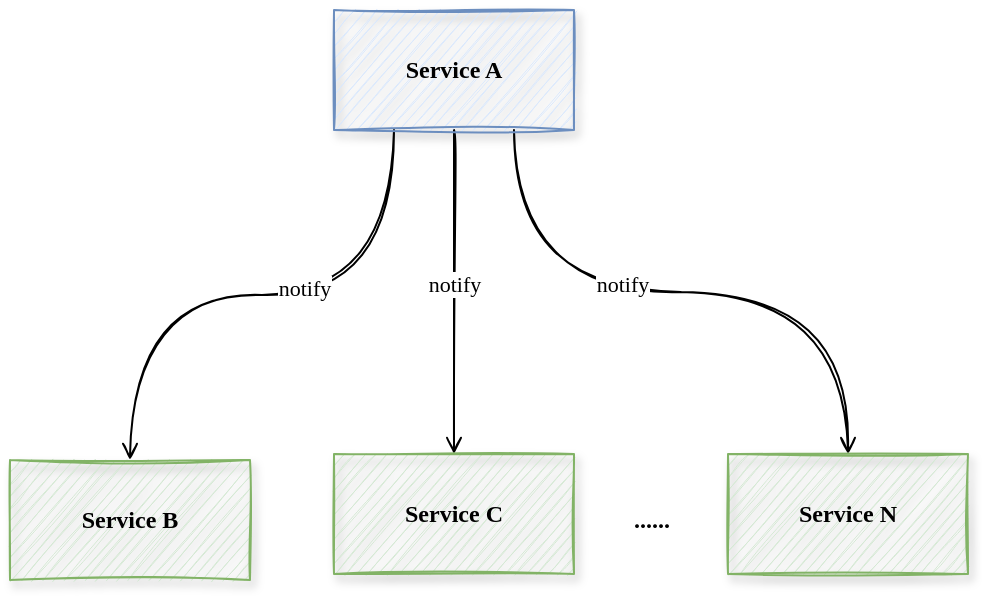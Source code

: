 <mxfile version="20.3.2" type="github">
  <diagram id="xd_ivLJh1A_-zqhclp_y" name="Page-1">
    <mxGraphModel dx="591" dy="334" grid="0" gridSize="10" guides="1" tooltips="1" connect="1" arrows="1" fold="1" page="1" pageScale="1" pageWidth="827" pageHeight="1169" math="0" shadow="0">
      <root>
        <mxCell id="0" />
        <mxCell id="1" parent="0" />
        <mxCell id="wBiFnpuhDJ96sovLaJxK-11" style="edgeStyle=orthogonalEdgeStyle;orthogonalLoop=1;jettySize=auto;html=1;exitX=0.25;exitY=1;exitDx=0;exitDy=0;entryX=0.5;entryY=0;entryDx=0;entryDy=0;fontFamily=Indie Flower;fontSource=https%3A%2F%2Ffonts.googleapis.com%2Fcss%3Ffamily%3DIndie%2BFlower;endArrow=open;endFill=0;curved=1;sketch=1;shadow=0;" edge="1" parent="1" source="wBiFnpuhDJ96sovLaJxK-5" target="wBiFnpuhDJ96sovLaJxK-6">
          <mxGeometry relative="1" as="geometry" />
        </mxCell>
        <mxCell id="wBiFnpuhDJ96sovLaJxK-15" value="notify" style="edgeLabel;html=1;align=center;verticalAlign=middle;resizable=0;points=[];fontFamily=Indie Flower;" vertex="1" connectable="0" parent="wBiFnpuhDJ96sovLaJxK-11">
          <mxGeometry x="-0.143" y="-4" relative="1" as="geometry">
            <mxPoint as="offset" />
          </mxGeometry>
        </mxCell>
        <mxCell id="wBiFnpuhDJ96sovLaJxK-12" style="edgeStyle=orthogonalEdgeStyle;curved=1;sketch=1;orthogonalLoop=1;jettySize=auto;html=1;exitX=0.5;exitY=1;exitDx=0;exitDy=0;shadow=0;fontFamily=Indie Flower;fontSource=https%3A%2F%2Ffonts.googleapis.com%2Fcss%3Ffamily%3DIndie%2BFlower;endArrow=open;endFill=0;" edge="1" parent="1" source="wBiFnpuhDJ96sovLaJxK-5" target="wBiFnpuhDJ96sovLaJxK-9">
          <mxGeometry relative="1" as="geometry" />
        </mxCell>
        <mxCell id="wBiFnpuhDJ96sovLaJxK-16" value="notify" style="edgeLabel;html=1;align=center;verticalAlign=middle;resizable=0;points=[];fontFamily=Indie Flower;" vertex="1" connectable="0" parent="wBiFnpuhDJ96sovLaJxK-12">
          <mxGeometry x="-0.086" y="-1" relative="1" as="geometry">
            <mxPoint x="1" y="3" as="offset" />
          </mxGeometry>
        </mxCell>
        <mxCell id="wBiFnpuhDJ96sovLaJxK-13" style="edgeStyle=orthogonalEdgeStyle;curved=1;sketch=1;orthogonalLoop=1;jettySize=auto;html=1;exitX=0.75;exitY=1;exitDx=0;exitDy=0;shadow=0;fontFamily=Indie Flower;fontSource=https%3A%2F%2Ffonts.googleapis.com%2Fcss%3Ffamily%3DIndie%2BFlower;endArrow=open;endFill=0;" edge="1" parent="1" source="wBiFnpuhDJ96sovLaJxK-5" target="wBiFnpuhDJ96sovLaJxK-10">
          <mxGeometry relative="1" as="geometry" />
        </mxCell>
        <mxCell id="wBiFnpuhDJ96sovLaJxK-17" value="notify" style="edgeLabel;html=1;align=center;verticalAlign=middle;resizable=0;points=[];fontFamily=Indie Flower;" vertex="1" connectable="0" parent="wBiFnpuhDJ96sovLaJxK-13">
          <mxGeometry x="-0.089" relative="1" as="geometry">
            <mxPoint x="-15" y="-4" as="offset" />
          </mxGeometry>
        </mxCell>
        <mxCell id="wBiFnpuhDJ96sovLaJxK-5" value="&lt;b&gt;Service A&lt;/b&gt;" style="rounded=0;whiteSpace=wrap;html=1;fillColor=#dae8fc;strokeColor=#6c8ebf;sketch=1;shadow=1;fontFamily=Indie Flower;fontSource=https%3A%2F%2Ffonts.googleapis.com%2Fcss%3Ffamily%3DIndie%2BFlower;" vertex="1" parent="1">
          <mxGeometry x="282" y="111" width="120" height="60" as="geometry" />
        </mxCell>
        <mxCell id="wBiFnpuhDJ96sovLaJxK-6" value="&lt;b&gt;&lt;font data-font-src=&quot;https://fonts.googleapis.com/css?family=Indie+Flower&quot; face=&quot;Indie Flower&quot;&gt;Service B&lt;/font&gt;&lt;/b&gt;" style="rounded=0;whiteSpace=wrap;html=1;sketch=1;shadow=1;fillColor=#d5e8d4;strokeColor=#82b366;" vertex="1" parent="1">
          <mxGeometry x="120" y="336" width="120" height="60" as="geometry" />
        </mxCell>
        <mxCell id="wBiFnpuhDJ96sovLaJxK-9" value="&lt;b&gt;&lt;font data-font-src=&quot;https://fonts.googleapis.com/css?family=Indie+Flower&quot; face=&quot;Indie Flower&quot;&gt;Service C&lt;/font&gt;&lt;/b&gt;" style="rounded=0;whiteSpace=wrap;html=1;sketch=1;shadow=1;fillColor=#d5e8d4;strokeColor=#82b366;" vertex="1" parent="1">
          <mxGeometry x="282" y="333" width="120" height="60" as="geometry" />
        </mxCell>
        <mxCell id="wBiFnpuhDJ96sovLaJxK-10" value="&lt;b&gt;&lt;font data-font-src=&quot;https://fonts.googleapis.com/css?family=Indie+Flower&quot; face=&quot;Indie Flower&quot;&gt;Service N&lt;/font&gt;&lt;/b&gt;" style="rounded=0;whiteSpace=wrap;html=1;sketch=1;shadow=1;fillColor=#d5e8d4;strokeColor=#82b366;" vertex="1" parent="1">
          <mxGeometry x="479" y="333" width="120" height="60" as="geometry" />
        </mxCell>
        <mxCell id="wBiFnpuhDJ96sovLaJxK-14" value="......" style="text;html=1;strokeColor=none;fillColor=none;align=center;verticalAlign=middle;whiteSpace=wrap;rounded=0;shadow=1;sketch=1;fontFamily=Indie Flower;fontSource=https%3A%2F%2Ffonts.googleapis.com%2Fcss%3Ffamily%3DIndie%2BFlower;fontStyle=1" vertex="1" parent="1">
          <mxGeometry x="421" y="351" width="40" height="30" as="geometry" />
        </mxCell>
      </root>
    </mxGraphModel>
  </diagram>
</mxfile>
